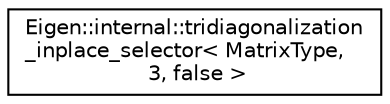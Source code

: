 digraph "Graphical Class Hierarchy"
{
  edge [fontname="Helvetica",fontsize="10",labelfontname="Helvetica",labelfontsize="10"];
  node [fontname="Helvetica",fontsize="10",shape=record];
  rankdir="LR";
  Node1 [label="Eigen::internal::tridiagonalization\l_inplace_selector\< MatrixType,\l 3, false \>",height=0.2,width=0.4,color="black", fillcolor="white", style="filled",URL="$struct_eigen_1_1internal_1_1tridiagonalization__inplace__selector_3_01_matrix_type_00_013_00_01false_01_4.html"];
}
